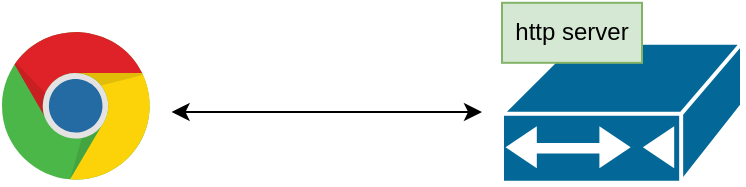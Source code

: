 <mxfile version="13.5.1" type="device"><diagram id="cajoTr5n8C2UsH_HURUf" name="Page-1"><mxGraphModel dx="1086" dy="806" grid="1" gridSize="10" guides="1" tooltips="1" connect="1" arrows="1" fold="1" page="1" pageScale="1" pageWidth="827" pageHeight="1169" math="0" shadow="0"><root><mxCell id="0"/><mxCell id="1" parent="0"/><mxCell id="Vcle4ufJHwue5VqCFgLE-1" value="" style="dashed=0;outlineConnect=0;html=1;align=center;labelPosition=center;verticalLabelPosition=bottom;verticalAlign=top;shape=mxgraph.weblogos.chrome" vertex="1" parent="1"><mxGeometry x="200" y="300" width="74.8" height="75.4" as="geometry"/></mxCell><mxCell id="Vcle4ufJHwue5VqCFgLE-2" value="" style="shape=mxgraph.cisco.modems_and_phones.cable_modem;html=1;dashed=0;fillColor=#036897;strokeColor=#ffffff;strokeWidth=2;verticalLabelPosition=bottom;verticalAlign=top" vertex="1" parent="1"><mxGeometry x="450" y="305.4" width="120" height="70" as="geometry"/></mxCell><mxCell id="Vcle4ufJHwue5VqCFgLE-3" value="http server" style="rounded=0;whiteSpace=wrap;html=1;fillColor=#d5e8d4;strokeColor=#82b366;" vertex="1" parent="1"><mxGeometry x="450" y="285.4" width="70" height="30" as="geometry"/></mxCell><mxCell id="Vcle4ufJHwue5VqCFgLE-5" value="" style="endArrow=classic;startArrow=classic;html=1;" edge="1" parent="1"><mxGeometry width="50" height="50" relative="1" as="geometry"><mxPoint x="284.8" y="340" as="sourcePoint"/><mxPoint x="440" y="340" as="targetPoint"/></mxGeometry></mxCell></root></mxGraphModel></diagram></mxfile>